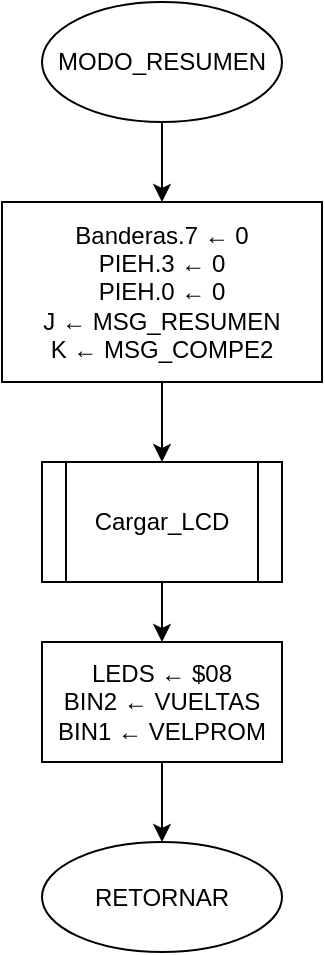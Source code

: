 <mxfile version="14.4.3" type="device"><diagram id="0qS95ltIFy0RK2ODpcgP" name="Page-1"><mxGraphModel dx="1483" dy="747" grid="1" gridSize="10" guides="1" tooltips="1" connect="1" arrows="1" fold="1" page="1" pageScale="1" pageWidth="827" pageHeight="1169" math="0" shadow="0"><root><mxCell id="0"/><mxCell id="1" parent="0"/><mxCell id="0LS003zDaHp1D-dO3lYW-3" value="" style="edgeStyle=orthogonalEdgeStyle;rounded=0;orthogonalLoop=1;jettySize=auto;html=1;" edge="1" parent="1" source="0LS003zDaHp1D-dO3lYW-1" target="0LS003zDaHp1D-dO3lYW-2"><mxGeometry relative="1" as="geometry"/></mxCell><mxCell id="0LS003zDaHp1D-dO3lYW-1" value="MODO_RESUMEN" style="ellipse;whiteSpace=wrap;html=1;" vertex="1" parent="1"><mxGeometry x="180" y="90" width="120" height="60" as="geometry"/></mxCell><mxCell id="0LS003zDaHp1D-dO3lYW-5" value="" style="edgeStyle=orthogonalEdgeStyle;rounded=0;orthogonalLoop=1;jettySize=auto;html=1;" edge="1" parent="1" source="0LS003zDaHp1D-dO3lYW-2" target="0LS003zDaHp1D-dO3lYW-4"><mxGeometry relative="1" as="geometry"/></mxCell><mxCell id="0LS003zDaHp1D-dO3lYW-2" value="Banderas.7 ← 0&lt;br&gt;PIEH.3 ← 0&lt;br&gt;PIEH.0 ← 0&lt;br&gt;J ← MSG_RESUMEN&lt;br&gt;K ← MSG_COMPE2" style="whiteSpace=wrap;html=1;" vertex="1" parent="1"><mxGeometry x="160" y="190" width="160" height="90" as="geometry"/></mxCell><mxCell id="0LS003zDaHp1D-dO3lYW-7" value="" style="edgeStyle=orthogonalEdgeStyle;rounded=0;orthogonalLoop=1;jettySize=auto;html=1;" edge="1" parent="1" source="0LS003zDaHp1D-dO3lYW-4" target="0LS003zDaHp1D-dO3lYW-6"><mxGeometry relative="1" as="geometry"/></mxCell><mxCell id="0LS003zDaHp1D-dO3lYW-4" value="Cargar_LCD" style="shape=process;whiteSpace=wrap;html=1;backgroundOutline=1;" vertex="1" parent="1"><mxGeometry x="180" y="320" width="120" height="60" as="geometry"/></mxCell><mxCell id="0LS003zDaHp1D-dO3lYW-9" value="" style="edgeStyle=orthogonalEdgeStyle;rounded=0;orthogonalLoop=1;jettySize=auto;html=1;" edge="1" parent="1" source="0LS003zDaHp1D-dO3lYW-6" target="0LS003zDaHp1D-dO3lYW-8"><mxGeometry relative="1" as="geometry"/></mxCell><mxCell id="0LS003zDaHp1D-dO3lYW-6" value="LEDS ← $08&lt;br&gt;BIN2 ← VUELTAS&lt;br&gt;BIN1 ← VELPROM" style="whiteSpace=wrap;html=1;" vertex="1" parent="1"><mxGeometry x="180" y="410" width="120" height="60" as="geometry"/></mxCell><mxCell id="0LS003zDaHp1D-dO3lYW-8" value="RETORNAR" style="ellipse;whiteSpace=wrap;html=1;" vertex="1" parent="1"><mxGeometry x="180" y="510" width="120" height="55" as="geometry"/></mxCell></root></mxGraphModel></diagram></mxfile>
